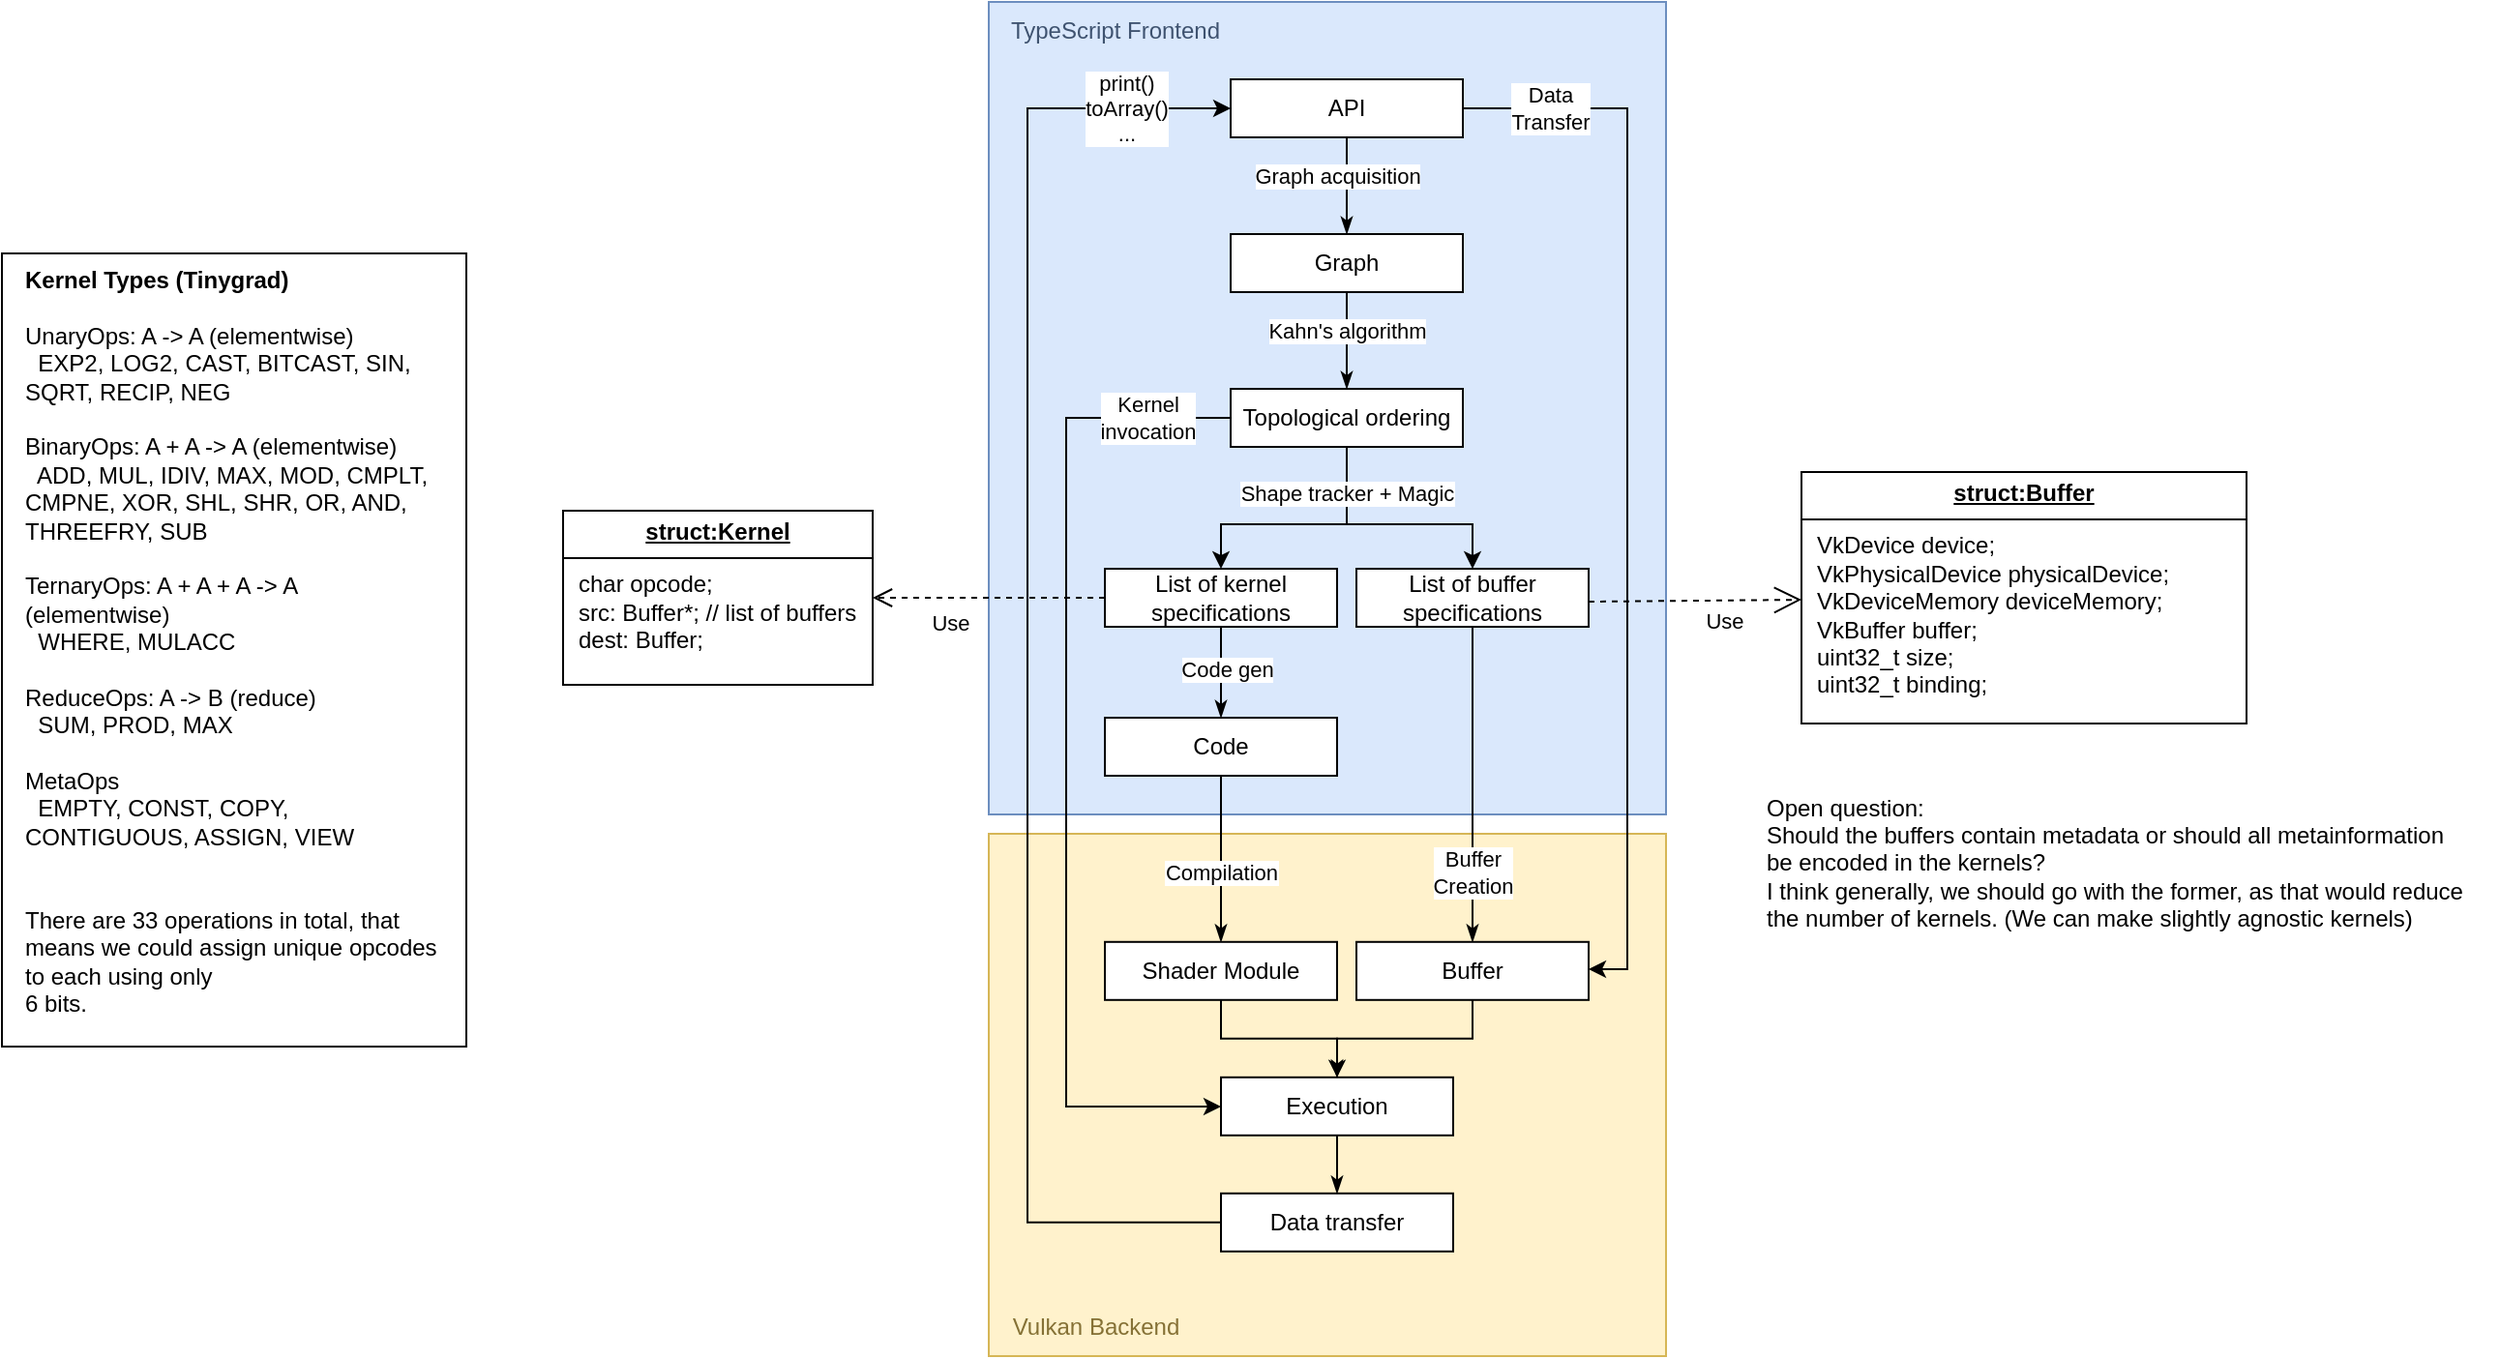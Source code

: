 <mxfile version="24.2.5" type="device">
  <diagram name="Page-1" id="nQG-PnCbArAq5R_Q2ZUg">
    <mxGraphModel dx="2924" dy="1203" grid="1" gridSize="10" guides="1" tooltips="1" connect="1" arrows="1" fold="1" page="1" pageScale="1" pageWidth="850" pageHeight="1100" math="0" shadow="0">
      <root>
        <mxCell id="0" />
        <mxCell id="1" parent="0" />
        <mxCell id="y-9mi-FyNoqUKG5Fj2HB-62" value="" style="whiteSpace=wrap;html=1;fillColor=#dae8fc;strokeColor=#6c8ebf;" parent="1" vertex="1">
          <mxGeometry x="140" y="120" width="350" height="420" as="geometry" />
        </mxCell>
        <mxCell id="y-9mi-FyNoqUKG5Fj2HB-59" value="" style="rounded=0;whiteSpace=wrap;html=1;fillColor=#fff2cc;strokeColor=#d6b656;" parent="1" vertex="1">
          <mxGeometry x="140" y="550" width="350" height="270" as="geometry" />
        </mxCell>
        <mxCell id="y-9mi-FyNoqUKG5Fj2HB-17" style="edgeStyle=orthogonalEdgeStyle;rounded=0;orthogonalLoop=1;jettySize=auto;html=1;endArrow=classicThin;endFill=1;" parent="1" source="y-9mi-FyNoqUKG5Fj2HB-1" target="y-9mi-FyNoqUKG5Fj2HB-5" edge="1">
          <mxGeometry relative="1" as="geometry" />
        </mxCell>
        <mxCell id="y-9mi-FyNoqUKG5Fj2HB-52" value="Graph acquisition" style="edgeLabel;html=1;align=center;verticalAlign=middle;resizable=0;points=[];" parent="y-9mi-FyNoqUKG5Fj2HB-17" vertex="1" connectable="0">
          <mxGeometry x="0.316" y="-2" relative="1" as="geometry">
            <mxPoint x="-3" y="-13" as="offset" />
          </mxGeometry>
        </mxCell>
        <mxCell id="y-9mi-FyNoqUKG5Fj2HB-43" style="edgeStyle=orthogonalEdgeStyle;rounded=0;orthogonalLoop=1;jettySize=auto;html=1;" parent="1" source="y-9mi-FyNoqUKG5Fj2HB-1" target="y-9mi-FyNoqUKG5Fj2HB-30" edge="1">
          <mxGeometry relative="1" as="geometry">
            <mxPoint x="450.0" y="543" as="targetPoint" />
            <Array as="points">
              <mxPoint x="470" y="175" />
              <mxPoint x="470" y="620" />
            </Array>
          </mxGeometry>
        </mxCell>
        <mxCell id="y-9mi-FyNoqUKG5Fj2HB-49" value="Data&lt;div&gt;Transfer&lt;/div&gt;" style="edgeLabel;html=1;align=center;verticalAlign=middle;resizable=0;points=[];" parent="y-9mi-FyNoqUKG5Fj2HB-43" vertex="1" connectable="0">
          <mxGeometry x="0.04" y="4" relative="1" as="geometry">
            <mxPoint x="-44" y="-201" as="offset" />
          </mxGeometry>
        </mxCell>
        <mxCell id="y-9mi-FyNoqUKG5Fj2HB-1" value="API" style="rounded=0;whiteSpace=wrap;html=1;" parent="1" vertex="1">
          <mxGeometry x="265" y="160" width="120" height="30" as="geometry" />
        </mxCell>
        <mxCell id="y-9mi-FyNoqUKG5Fj2HB-21" style="edgeStyle=orthogonalEdgeStyle;rounded=0;orthogonalLoop=1;jettySize=auto;html=1;endArrow=classicThin;endFill=1;" parent="1" source="y-9mi-FyNoqUKG5Fj2HB-5" target="y-9mi-FyNoqUKG5Fj2HB-19" edge="1">
          <mxGeometry relative="1" as="geometry" />
        </mxCell>
        <mxCell id="y-9mi-FyNoqUKG5Fj2HB-53" value="Kahn&#39;s algorithm" style="edgeLabel;html=1;align=center;verticalAlign=middle;resizable=0;points=[];" parent="y-9mi-FyNoqUKG5Fj2HB-21" vertex="1" connectable="0">
          <mxGeometry x="0.233" relative="1" as="geometry">
            <mxPoint y="-11" as="offset" />
          </mxGeometry>
        </mxCell>
        <mxCell id="y-9mi-FyNoqUKG5Fj2HB-5" value="&lt;span style=&quot;font-weight: normal;&quot;&gt;Graph&lt;/span&gt;" style="rounded=0;whiteSpace=wrap;html=1;fontStyle=1" parent="1" vertex="1">
          <mxGeometry x="265" y="240" width="120" height="30" as="geometry" />
        </mxCell>
        <mxCell id="y-9mi-FyNoqUKG5Fj2HB-27" style="edgeStyle=orthogonalEdgeStyle;rounded=0;orthogonalLoop=1;jettySize=auto;html=1;endArrow=classicThin;endFill=1;" parent="1" source="y-9mi-FyNoqUKG5Fj2HB-9" target="y-9mi-FyNoqUKG5Fj2HB-26" edge="1">
          <mxGeometry relative="1" as="geometry" />
        </mxCell>
        <mxCell id="y-9mi-FyNoqUKG5Fj2HB-51" value="Code gen" style="edgeLabel;html=1;align=center;verticalAlign=middle;resizable=0;points=[];" parent="y-9mi-FyNoqUKG5Fj2HB-27" vertex="1" connectable="0">
          <mxGeometry x="-0.095" y="3" relative="1" as="geometry">
            <mxPoint as="offset" />
          </mxGeometry>
        </mxCell>
        <mxCell id="y-9mi-FyNoqUKG5Fj2HB-9" value="&lt;span style=&quot;font-weight: normal;&quot;&gt;List of kernel&lt;/span&gt;&lt;div&gt;&lt;span style=&quot;font-weight: normal;&quot;&gt;specifications&lt;/span&gt;&lt;/div&gt;" style="rounded=0;whiteSpace=wrap;html=1;fontStyle=1" parent="1" vertex="1">
          <mxGeometry x="200" y="413" width="120" height="30" as="geometry" />
        </mxCell>
        <mxCell id="y-9mi-FyNoqUKG5Fj2HB-31" style="edgeStyle=orthogonalEdgeStyle;rounded=0;orthogonalLoop=1;jettySize=auto;html=1;endArrow=classicThin;endFill=1;" parent="1" source="y-9mi-FyNoqUKG5Fj2HB-11" target="y-9mi-FyNoqUKG5Fj2HB-30" edge="1">
          <mxGeometry relative="1" as="geometry" />
        </mxCell>
        <mxCell id="y-9mi-FyNoqUKG5Fj2HB-48" value="Buffer&lt;div&gt;Creation&lt;/div&gt;" style="edgeLabel;html=1;align=center;verticalAlign=middle;resizable=0;points=[];" parent="y-9mi-FyNoqUKG5Fj2HB-31" vertex="1" connectable="0">
          <mxGeometry x="-0.11" y="7" relative="1" as="geometry">
            <mxPoint x="-7" y="54" as="offset" />
          </mxGeometry>
        </mxCell>
        <mxCell id="y-9mi-FyNoqUKG5Fj2HB-11" value="&lt;span style=&quot;font-weight: normal;&quot;&gt;List of buffer&lt;/span&gt;&lt;div&gt;&lt;span style=&quot;font-weight: normal;&quot;&gt;specifications&lt;/span&gt;&lt;/div&gt;" style="rounded=0;whiteSpace=wrap;html=1;fontStyle=1" parent="1" vertex="1">
          <mxGeometry x="330" y="413" width="120" height="30" as="geometry" />
        </mxCell>
        <mxCell id="y-9mi-FyNoqUKG5Fj2HB-55" style="edgeStyle=orthogonalEdgeStyle;rounded=0;orthogonalLoop=1;jettySize=auto;html=1;" parent="1" source="y-9mi-FyNoqUKG5Fj2HB-19" target="y-9mi-FyNoqUKG5Fj2HB-9" edge="1">
          <mxGeometry relative="1" as="geometry">
            <Array as="points">
              <mxPoint x="325" y="390" />
              <mxPoint x="260" y="390" />
            </Array>
          </mxGeometry>
        </mxCell>
        <mxCell id="y-9mi-FyNoqUKG5Fj2HB-57" style="edgeStyle=orthogonalEdgeStyle;rounded=0;orthogonalLoop=1;jettySize=auto;html=1;" parent="1" source="y-9mi-FyNoqUKG5Fj2HB-19" target="y-9mi-FyNoqUKG5Fj2HB-11" edge="1">
          <mxGeometry relative="1" as="geometry">
            <Array as="points">
              <mxPoint x="325" y="390" />
              <mxPoint x="390" y="390" />
            </Array>
          </mxGeometry>
        </mxCell>
        <mxCell id="y-9mi-FyNoqUKG5Fj2HB-58" value="Shape tracker + Magic" style="edgeLabel;html=1;align=center;verticalAlign=middle;resizable=0;points=[];" parent="y-9mi-FyNoqUKG5Fj2HB-57" vertex="1" connectable="0">
          <mxGeometry x="-0.626" relative="1" as="geometry">
            <mxPoint as="offset" />
          </mxGeometry>
        </mxCell>
        <mxCell id="y-9mi-FyNoqUKG5Fj2HB-74" style="edgeStyle=orthogonalEdgeStyle;rounded=0;orthogonalLoop=1;jettySize=auto;html=1;" parent="1" source="y-9mi-FyNoqUKG5Fj2HB-19" target="y-9mi-FyNoqUKG5Fj2HB-32" edge="1">
          <mxGeometry relative="1" as="geometry">
            <Array as="points">
              <mxPoint x="180" y="335" />
              <mxPoint x="180" y="691" />
            </Array>
          </mxGeometry>
        </mxCell>
        <mxCell id="y-9mi-FyNoqUKG5Fj2HB-75" value="Kernel&lt;div&gt;invocation&lt;/div&gt;" style="edgeLabel;html=1;align=center;verticalAlign=middle;resizable=0;points=[];" parent="y-9mi-FyNoqUKG5Fj2HB-74" vertex="1" connectable="0">
          <mxGeometry x="-0.834" y="5" relative="1" as="geometry">
            <mxPoint y="-5" as="offset" />
          </mxGeometry>
        </mxCell>
        <mxCell id="y-9mi-FyNoqUKG5Fj2HB-19" value="&lt;span style=&quot;font-weight: normal;&quot;&gt;Topological ordering&lt;/span&gt;" style="rounded=0;whiteSpace=wrap;html=1;fontStyle=1" parent="1" vertex="1">
          <mxGeometry x="265" y="320" width="120" height="30" as="geometry" />
        </mxCell>
        <mxCell id="y-9mi-FyNoqUKG5Fj2HB-29" style="edgeStyle=orthogonalEdgeStyle;rounded=0;orthogonalLoop=1;jettySize=auto;html=1;endArrow=classicThin;endFill=1;" parent="1" source="y-9mi-FyNoqUKG5Fj2HB-26" target="y-9mi-FyNoqUKG5Fj2HB-28" edge="1">
          <mxGeometry relative="1" as="geometry" />
        </mxCell>
        <mxCell id="y-9mi-FyNoqUKG5Fj2HB-50" value="Compilation" style="edgeLabel;html=1;align=center;verticalAlign=middle;resizable=0;points=[];" parent="y-9mi-FyNoqUKG5Fj2HB-29" vertex="1" connectable="0">
          <mxGeometry x="-0.556" y="-1" relative="1" as="geometry">
            <mxPoint x="1" y="31" as="offset" />
          </mxGeometry>
        </mxCell>
        <mxCell id="y-9mi-FyNoqUKG5Fj2HB-26" value="&lt;span style=&quot;font-weight: 400;&quot;&gt;Code&lt;/span&gt;" style="rounded=0;whiteSpace=wrap;html=1;fontStyle=1" parent="1" vertex="1">
          <mxGeometry x="200" y="490" width="120" height="30" as="geometry" />
        </mxCell>
        <mxCell id="y-9mi-FyNoqUKG5Fj2HB-35" style="edgeStyle=orthogonalEdgeStyle;rounded=0;orthogonalLoop=1;jettySize=auto;html=1;endArrow=classicThin;endFill=1;" parent="1" source="y-9mi-FyNoqUKG5Fj2HB-28" target="y-9mi-FyNoqUKG5Fj2HB-32" edge="1">
          <mxGeometry relative="1" as="geometry" />
        </mxCell>
        <mxCell id="y-9mi-FyNoqUKG5Fj2HB-28" value="&lt;span style=&quot;font-weight: 400;&quot;&gt;Shader Module&lt;/span&gt;" style="rounded=0;whiteSpace=wrap;html=1;fontStyle=1" parent="1" vertex="1">
          <mxGeometry x="200" y="605.9" width="120" height="30" as="geometry" />
        </mxCell>
        <mxCell id="y-9mi-FyNoqUKG5Fj2HB-47" style="edgeStyle=orthogonalEdgeStyle;rounded=0;orthogonalLoop=1;jettySize=auto;html=1;" parent="1" source="y-9mi-FyNoqUKG5Fj2HB-30" target="y-9mi-FyNoqUKG5Fj2HB-32" edge="1">
          <mxGeometry relative="1" as="geometry" />
        </mxCell>
        <mxCell id="y-9mi-FyNoqUKG5Fj2HB-30" value="&lt;span style=&quot;font-weight: 400;&quot;&gt;Buffer&lt;/span&gt;" style="rounded=0;whiteSpace=wrap;html=1;fontStyle=1" parent="1" vertex="1">
          <mxGeometry x="330" y="605.9" width="120" height="30" as="geometry" />
        </mxCell>
        <mxCell id="y-9mi-FyNoqUKG5Fj2HB-39" style="edgeStyle=orthogonalEdgeStyle;rounded=0;orthogonalLoop=1;jettySize=auto;html=1;endArrow=classicThin;endFill=1;" parent="1" source="y-9mi-FyNoqUKG5Fj2HB-32" target="y-9mi-FyNoqUKG5Fj2HB-38" edge="1">
          <mxGeometry relative="1" as="geometry" />
        </mxCell>
        <mxCell id="y-9mi-FyNoqUKG5Fj2HB-32" value="&lt;span style=&quot;font-weight: 400;&quot;&gt;Execution&lt;/span&gt;" style="rounded=0;whiteSpace=wrap;html=1;fontStyle=1" parent="1" vertex="1">
          <mxGeometry x="260" y="675.9" width="120" height="30" as="geometry" />
        </mxCell>
        <mxCell id="y-9mi-FyNoqUKG5Fj2HB-44" style="edgeStyle=orthogonalEdgeStyle;rounded=0;orthogonalLoop=1;jettySize=auto;html=1;entryX=0;entryY=0.5;entryDx=0;entryDy=0;" parent="1" source="y-9mi-FyNoqUKG5Fj2HB-38" target="y-9mi-FyNoqUKG5Fj2HB-1" edge="1">
          <mxGeometry relative="1" as="geometry">
            <Array as="points">
              <mxPoint x="160" y="751" />
              <mxPoint x="160" y="175" />
            </Array>
          </mxGeometry>
        </mxCell>
        <mxCell id="y-9mi-FyNoqUKG5Fj2HB-72" value="print()&lt;div&gt;toArray()&lt;/div&gt;&lt;div&gt;...&lt;/div&gt;" style="edgeLabel;html=1;align=center;verticalAlign=middle;resizable=0;points=[];" parent="y-9mi-FyNoqUKG5Fj2HB-44" vertex="1" connectable="0">
          <mxGeometry x="0.84" y="-3" relative="1" as="geometry">
            <mxPoint x="8" y="-3" as="offset" />
          </mxGeometry>
        </mxCell>
        <mxCell id="y-9mi-FyNoqUKG5Fj2HB-38" value="&lt;span style=&quot;font-weight: 400;&quot;&gt;Data transfer&lt;/span&gt;" style="rounded=0;whiteSpace=wrap;html=1;fontStyle=1" parent="1" vertex="1">
          <mxGeometry x="260" y="735.9" width="120" height="30" as="geometry" />
        </mxCell>
        <mxCell id="y-9mi-FyNoqUKG5Fj2HB-61" value="&lt;font color=&quot;#857135&quot;&gt;Vulkan Backend&lt;/font&gt;" style="text;html=1;align=center;verticalAlign=middle;resizable=0;points=[];autosize=1;strokeColor=none;fillColor=none;" parent="1" vertex="1">
          <mxGeometry x="140" y="790" width="110" height="30" as="geometry" />
        </mxCell>
        <mxCell id="y-9mi-FyNoqUKG5Fj2HB-64" value="&lt;font color=&quot;#3f5370&quot;&gt;TypeScript Frontend&lt;/font&gt;" style="text;html=1;align=center;verticalAlign=middle;resizable=0;points=[];autosize=1;strokeColor=none;fillColor=none;" parent="1" vertex="1">
          <mxGeometry x="140" y="120" width="130" height="30" as="geometry" />
        </mxCell>
        <mxCell id="y-9mi-FyNoqUKG5Fj2HB-69" value="&lt;p style=&quot;margin:0px;margin-top:4px;text-align:center;text-decoration:underline;&quot;&gt;&lt;b&gt;struct:Buffer&lt;/b&gt;&lt;/p&gt;&lt;hr size=&quot;1&quot; style=&quot;border-style:solid;&quot;&gt;&lt;p style=&quot;margin:0px;margin-left:8px;&quot;&gt;VkDevice device;&lt;/p&gt;&lt;p style=&quot;margin:0px;margin-left:8px;&quot;&gt;VkPhysicalDevice physicalDevice;&lt;/p&gt;&lt;p style=&quot;margin:0px;margin-left:8px;&quot;&gt;VkDeviceMemory deviceMemory;&lt;/p&gt;&lt;p style=&quot;margin:0px;margin-left:8px;&quot;&gt;VkBuffer buffer;&lt;/p&gt;&lt;p style=&quot;margin:0px;margin-left:8px;&quot;&gt;uint32_t size;&lt;/p&gt;&lt;p style=&quot;margin:0px;margin-left:8px;&quot;&gt;uint32_t binding;&lt;/p&gt;" style="verticalAlign=top;align=left;overflow=fill;html=1;whiteSpace=wrap;" parent="1" vertex="1">
          <mxGeometry x="560" y="363" width="230" height="130" as="geometry" />
        </mxCell>
        <mxCell id="y-9mi-FyNoqUKG5Fj2HB-71" value="Use" style="endArrow=open;endSize=12;dashed=1;html=1;rounded=0;" parent="1" target="y-9mi-FyNoqUKG5Fj2HB-69" edge="1">
          <mxGeometry x="0.271" y="-11" width="160" relative="1" as="geometry">
            <mxPoint x="450" y="430" as="sourcePoint" />
            <mxPoint x="390" y="430" as="targetPoint" />
            <mxPoint as="offset" />
          </mxGeometry>
        </mxCell>
        <mxCell id="y-9mi-FyNoqUKG5Fj2HB-76" value="Open question:&lt;div&gt;Should the buffers contain metadata or should all metainformation&lt;/div&gt;&lt;div&gt;be encoded in the kernels?&lt;/div&gt;&lt;div&gt;I think generally, we should go with the former, as that would reduce&lt;/div&gt;&lt;div&gt;the number of kernels. (We can make slightly agnostic kernels)&lt;/div&gt;" style="text;html=1;align=left;verticalAlign=middle;resizable=0;points=[];autosize=1;strokeColor=none;fillColor=none;" parent="1" vertex="1">
          <mxGeometry x="540" y="520" width="380" height="90" as="geometry" />
        </mxCell>
        <mxCell id="POeEMe53UH0apas6lcU4-4" value="&lt;b&gt;Kernel Types (Tinygrad)&lt;/b&gt;&lt;div&gt;&lt;br&gt;&lt;/div&gt;&lt;div&gt;&lt;div&gt;UnaryOps: A -&amp;gt; A (elementwise)&lt;/div&gt;&lt;div&gt;&amp;nbsp; EXP2, LOG2, CAST, BITCAST, SIN, SQRT, RECIP, NEG&lt;/div&gt;&lt;div&gt;&amp;nbsp;&amp;nbsp;&lt;/div&gt;&lt;div&gt;BinaryOps: A + A -&amp;gt; A (elementwise)&lt;/div&gt;&lt;div&gt;&amp;nbsp; ADD, MUL, IDIV, MAX, MOD, CMPLT, CMPNE, XOR, SHL, SHR, OR, AND, THREEFRY, SUB&lt;/div&gt;&lt;div&gt;&amp;nbsp;&amp;nbsp;&lt;/div&gt;&lt;div&gt;TernaryOps: A + A + A -&amp;gt; A (elementwise)&lt;/div&gt;&lt;div&gt;&amp;nbsp; WHERE, MULACC&lt;/div&gt;&lt;div&gt;&amp;nbsp;&amp;nbsp;&lt;/div&gt;&lt;div&gt;ReduceOps: A -&amp;gt; B (reduce)&lt;/div&gt;&lt;div&gt;&amp;nbsp; SUM, PROD, MAX&lt;/div&gt;&lt;div&gt;&amp;nbsp;&amp;nbsp;&lt;/div&gt;&lt;div&gt;MetaOps&lt;/div&gt;&lt;div&gt;&amp;nbsp; EMPTY, CONST, COPY, CONTIGUOUS, ASSIGN, VIEW&lt;/div&gt;&lt;/div&gt;&lt;div&gt;&lt;br&gt;&lt;/div&gt;&lt;div&gt;&lt;br&gt;&lt;/div&gt;&lt;div&gt;There are 33 operations in total, that means we could assign unique opcodes to each using only&lt;/div&gt;&lt;div&gt;6 bits.&lt;/div&gt;&lt;div&gt;&lt;br&gt;&lt;/div&gt;&lt;div&gt;&lt;br&gt;&lt;/div&gt;" style="html=1;whiteSpace=wrap;align=left;spacingLeft=10;verticalAlign=top;spacingRight=10;" parent="1" vertex="1">
          <mxGeometry x="-370" y="250" width="240" height="410" as="geometry" />
        </mxCell>
        <mxCell id="POeEMe53UH0apas6lcU4-6" value="&lt;p style=&quot;margin:0px;margin-top:4px;text-align:center;text-decoration:underline;&quot;&gt;&lt;b&gt;struct:Kernel&lt;/b&gt;&lt;/p&gt;&lt;hr size=&quot;1&quot; style=&quot;border-style:solid;&quot;&gt;&lt;p style=&quot;margin:0px;margin-left:8px;&quot;&gt;char opcode;&lt;/p&gt;&lt;p style=&quot;margin:0px;margin-left:8px;&quot;&gt;src: Buffer*; // list of buffers&lt;/p&gt;&lt;p style=&quot;margin:0px;margin-left:8px;&quot;&gt;dest: Buffer;&lt;/p&gt;" style="verticalAlign=top;align=left;overflow=fill;html=1;whiteSpace=wrap;" parent="1" vertex="1">
          <mxGeometry x="-80" y="383" width="160" height="90" as="geometry" />
        </mxCell>
        <mxCell id="4SReXBXZ3xGAlfvQOHeD-3" value="Use" style="html=1;verticalAlign=bottom;endArrow=open;dashed=1;endSize=8;curved=0;rounded=0;" edge="1" parent="1" source="y-9mi-FyNoqUKG5Fj2HB-9" target="POeEMe53UH0apas6lcU4-6">
          <mxGeometry x="0.333" y="22" relative="1" as="geometry">
            <mxPoint x="240" y="610" as="sourcePoint" />
            <mxPoint x="160" y="610" as="targetPoint" />
            <mxPoint as="offset" />
          </mxGeometry>
        </mxCell>
      </root>
    </mxGraphModel>
  </diagram>
</mxfile>
